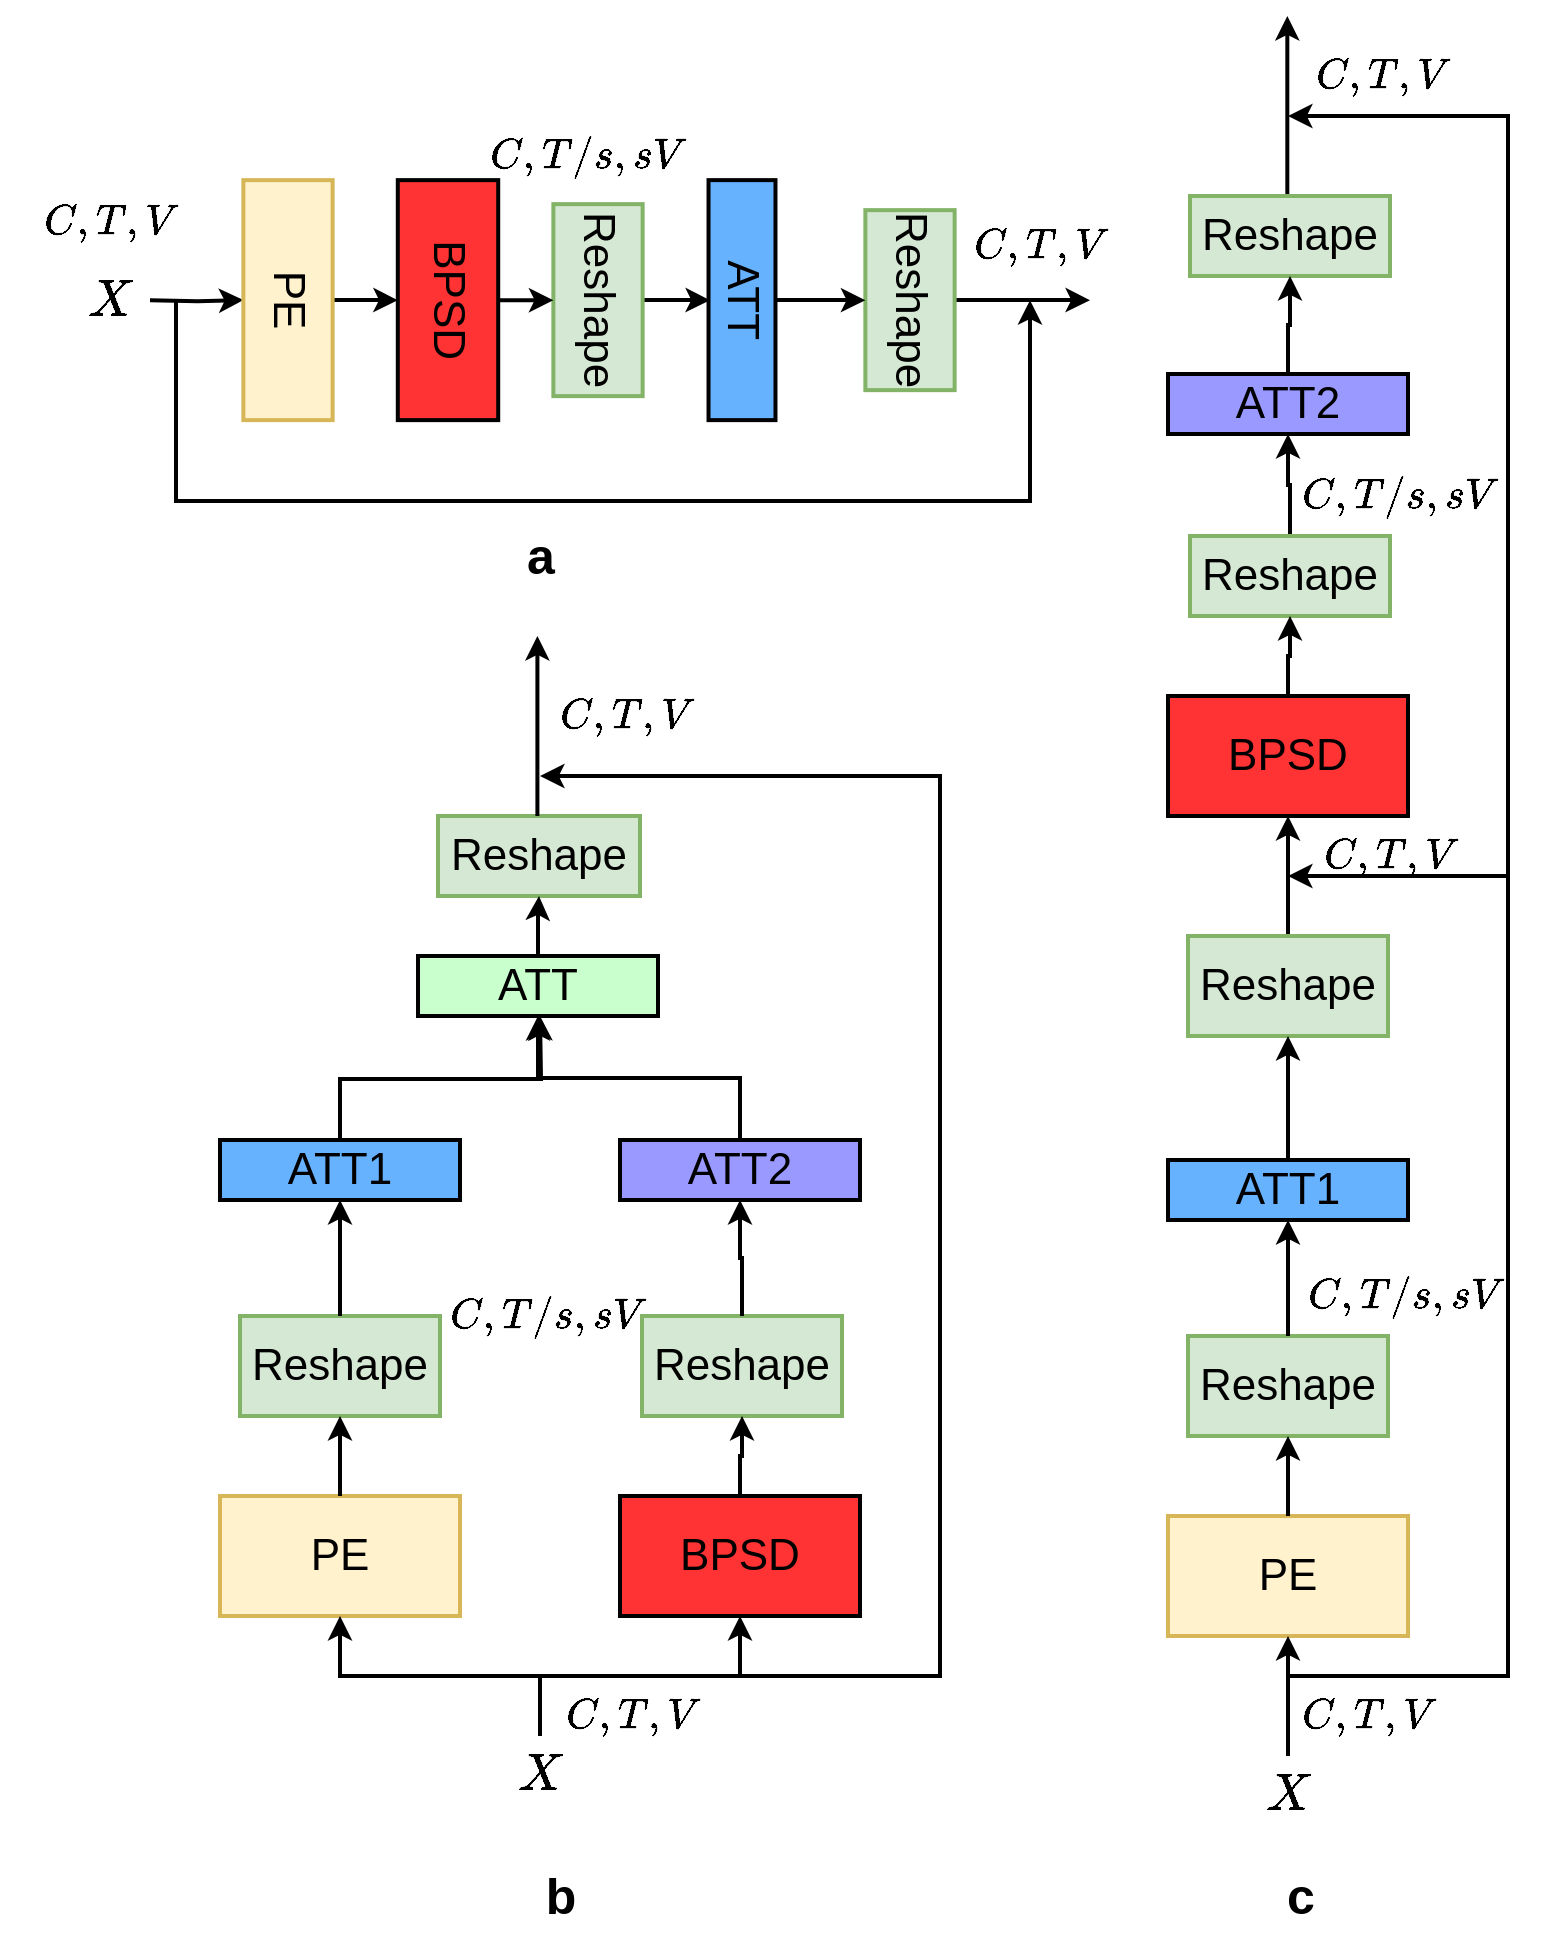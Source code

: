 <mxfile version="20.8.8" type="github">
  <diagram name="第 1 页" id="2OtK2I9S_7ce7mAN8M0d">
    <mxGraphModel dx="2206" dy="2258" grid="1" gridSize="10" guides="1" tooltips="1" connect="1" arrows="1" fold="1" page="1" pageScale="1" pageWidth="827" pageHeight="1169" math="1" shadow="0">
      <root>
        <mxCell id="0" />
        <mxCell id="1" parent="0" />
        <mxCell id="V5P2jXgz8SeRun-mOYAe-95" value="&lt;font style=&quot;font-size: 25px;&quot;&gt;&lt;b&gt;a&lt;/b&gt;&lt;/font&gt;" style="text;html=1;align=center;verticalAlign=middle;resizable=0;points=[];autosize=1;strokeColor=none;fillColor=none;fontSize=22;strokeWidth=2;" vertex="1" parent="1">
          <mxGeometry x="470" y="-230" width="40" height="40" as="geometry" />
        </mxCell>
        <mxCell id="V5P2jXgz8SeRun-mOYAe-96" value="&lt;font style=&quot;font-size: 25px;&quot;&gt;&lt;b&gt;b&lt;/b&gt;&lt;/font&gt;" style="text;html=1;align=center;verticalAlign=middle;resizable=0;points=[];autosize=1;strokeColor=none;fillColor=none;fontSize=22;strokeWidth=2;" vertex="1" parent="1">
          <mxGeometry x="480" y="440" width="40" height="40" as="geometry" />
        </mxCell>
        <mxCell id="V5P2jXgz8SeRun-mOYAe-91" value="" style="group;fontSize=22;strokeColor=none;strokeWidth=2;" vertex="1" connectable="0" parent="1">
          <mxGeometry x="235" y="-430" width="570" height="192.5" as="geometry" />
        </mxCell>
        <mxCell id="V5P2jXgz8SeRun-mOYAe-57" value="" style="edgeStyle=orthogonalEdgeStyle;rounded=0;orthogonalLoop=1;jettySize=auto;html=1;fontSize=22;entryX=0.5;entryY=1;entryDx=0;entryDy=0;strokeWidth=2;" edge="1" parent="V5P2jXgz8SeRun-mOYAe-91" target="V5P2jXgz8SeRun-mOYAe-63">
          <mxGeometry relative="1" as="geometry">
            <mxPoint x="60" y="92.065" as="sourcePoint" />
            <mxPoint x="154" y="92.065" as="targetPoint" />
          </mxGeometry>
        </mxCell>
        <mxCell id="V5P2jXgz8SeRun-mOYAe-55" value="" style="endArrow=classic;html=1;rounded=0;fontSize=22;strokeWidth=2;" edge="1" parent="V5P2jXgz8SeRun-mOYAe-91">
          <mxGeometry width="50" height="50" relative="1" as="geometry">
            <mxPoint x="73" y="92.065" as="sourcePoint" />
            <mxPoint x="500" y="92.065" as="targetPoint" />
            <Array as="points">
              <mxPoint x="73" y="192.5" />
              <mxPoint x="240" y="192.5" />
              <mxPoint x="500" y="192.5" />
            </Array>
          </mxGeometry>
        </mxCell>
        <mxCell id="V5P2jXgz8SeRun-mOYAe-83" style="edgeStyle=orthogonalEdgeStyle;rounded=0;orthogonalLoop=1;jettySize=auto;html=1;fontSize=22;strokeWidth=2;" edge="1" parent="V5P2jXgz8SeRun-mOYAe-91" source="V5P2jXgz8SeRun-mOYAe-60">
          <mxGeometry relative="1" as="geometry">
            <mxPoint x="340" y="92.065" as="targetPoint" />
          </mxGeometry>
        </mxCell>
        <mxCell id="V5P2jXgz8SeRun-mOYAe-60" value="&lt;font style=&quot;font-size: 22px;&quot;&gt;Reshape&lt;/font&gt;" style="rounded=0;whiteSpace=wrap;html=1;rotation=90;fillColor=#d5e8d4;strokeColor=#82b366;fontSize=22;strokeWidth=2;" vertex="1" parent="V5P2jXgz8SeRun-mOYAe-91">
          <mxGeometry x="236" y="69.746" width="96.0" height="44.638" as="geometry" />
        </mxCell>
        <mxCell id="V5P2jXgz8SeRun-mOYAe-71" style="edgeStyle=orthogonalEdgeStyle;rounded=0;orthogonalLoop=1;jettySize=auto;html=1;fontSize=22;strokeWidth=2;" edge="1" parent="V5P2jXgz8SeRun-mOYAe-91" source="V5P2jXgz8SeRun-mOYAe-61">
          <mxGeometry relative="1" as="geometry">
            <mxPoint x="530" y="92.065" as="targetPoint" />
          </mxGeometry>
        </mxCell>
        <mxCell id="V5P2jXgz8SeRun-mOYAe-61" value="&lt;font style=&quot;font-size: 22px;&quot;&gt;Reshape&lt;/font&gt;" style="rounded=0;whiteSpace=wrap;html=1;rotation=90;fillColor=#d5e8d4;strokeColor=#82b366;fontSize=22;strokeWidth=2;" vertex="1" parent="V5P2jXgz8SeRun-mOYAe-91">
          <mxGeometry x="395" y="69.746" width="90" height="44.638" as="geometry" />
        </mxCell>
        <mxCell id="V5P2jXgz8SeRun-mOYAe-82" style="edgeStyle=orthogonalEdgeStyle;rounded=0;orthogonalLoop=1;jettySize=auto;html=1;entryX=0.5;entryY=1;entryDx=0;entryDy=0;fontSize=22;strokeWidth=2;" edge="1" parent="V5P2jXgz8SeRun-mOYAe-91" source="V5P2jXgz8SeRun-mOYAe-62" target="V5P2jXgz8SeRun-mOYAe-60">
          <mxGeometry relative="1" as="geometry" />
        </mxCell>
        <mxCell id="V5P2jXgz8SeRun-mOYAe-62" value="&lt;font style=&quot;font-size: 22px;&quot;&gt;BPSD&lt;/font&gt;" style="rounded=0;whiteSpace=wrap;html=1;rotation=90;fillColor=#FF3333;fontSize=22;strokeWidth=2;" vertex="1" parent="V5P2jXgz8SeRun-mOYAe-91">
          <mxGeometry x="149" y="66.957" width="120" height="50.217" as="geometry" />
        </mxCell>
        <mxCell id="V5P2jXgz8SeRun-mOYAe-64" style="edgeStyle=orthogonalEdgeStyle;rounded=0;orthogonalLoop=1;jettySize=auto;html=1;entryX=0.5;entryY=1;entryDx=0;entryDy=0;fontSize=22;strokeWidth=2;" edge="1" parent="V5P2jXgz8SeRun-mOYAe-91" source="V5P2jXgz8SeRun-mOYAe-63" target="V5P2jXgz8SeRun-mOYAe-62">
          <mxGeometry relative="1" as="geometry" />
        </mxCell>
        <mxCell id="V5P2jXgz8SeRun-mOYAe-63" value="&lt;font style=&quot;font-size: 22px;&quot;&gt;PE&lt;/font&gt;" style="rounded=0;whiteSpace=wrap;html=1;rotation=90;fillColor=#fff2cc;strokeColor=#d6b656;fontSize=22;strokeWidth=2;" vertex="1" parent="V5P2jXgz8SeRun-mOYAe-91">
          <mxGeometry x="69" y="69.746" width="120" height="44.638" as="geometry" />
        </mxCell>
        <mxCell id="V5P2jXgz8SeRun-mOYAe-69" style="edgeStyle=orthogonalEdgeStyle;rounded=0;orthogonalLoop=1;jettySize=auto;html=1;entryX=0.5;entryY=1;entryDx=0;entryDy=0;fontSize=22;strokeWidth=2;" edge="1" parent="V5P2jXgz8SeRun-mOYAe-91" source="V5P2jXgz8SeRun-mOYAe-65" target="V5P2jXgz8SeRun-mOYAe-61">
          <mxGeometry relative="1" as="geometry" />
        </mxCell>
        <mxCell id="V5P2jXgz8SeRun-mOYAe-65" value="&lt;font style=&quot;font-size: 22px;&quot;&gt;ATT&lt;/font&gt;" style="rounded=0;whiteSpace=wrap;html=1;rotation=90;fillColor=#66B2FF;fontSize=22;strokeWidth=2;" vertex="1" parent="V5P2jXgz8SeRun-mOYAe-91">
          <mxGeometry x="296" y="75.326" width="120" height="33.478" as="geometry" />
        </mxCell>
        <mxCell id="V5P2jXgz8SeRun-mOYAe-75" value="&lt;font style=&quot;font-size: 18px;&quot;&gt;$$C,T,V$$&lt;/font&gt;" style="text;html=1;align=center;verticalAlign=middle;resizable=0;points=[];autosize=1;strokeColor=none;fillColor=none;fontSize=22;strokeWidth=2;" vertex="1" parent="V5P2jXgz8SeRun-mOYAe-91">
          <mxGeometry x="-15" y="32.533" width="110" height="40" as="geometry" />
        </mxCell>
        <mxCell id="V5P2jXgz8SeRun-mOYAe-84" value="&lt;font style=&quot;font-size: 18px;&quot;&gt;$$C,T/s,sV$$&lt;/font&gt;" style="text;html=1;align=center;verticalAlign=middle;resizable=0;points=[];autosize=1;strokeColor=none;fillColor=none;fontSize=22;strokeWidth=2;" vertex="1" parent="V5P2jXgz8SeRun-mOYAe-91">
          <mxGeometry x="214" width="130" height="40" as="geometry" />
        </mxCell>
        <mxCell id="V5P2jXgz8SeRun-mOYAe-86" value="&lt;font style=&quot;font-size: 18px;&quot;&gt;$$C,T,V$$&lt;/font&gt;" style="text;html=1;align=center;verticalAlign=middle;resizable=0;points=[];autosize=1;strokeColor=none;fillColor=none;fontSize=22;strokeWidth=2;" vertex="1" parent="V5P2jXgz8SeRun-mOYAe-91">
          <mxGeometry x="450" y="44.638" width="110" height="40" as="geometry" />
        </mxCell>
        <mxCell id="V5P2jXgz8SeRun-mOYAe-90" value="&lt;font style=&quot;font-size: 22px;&quot;&gt;$$X$$&lt;/font&gt;" style="text;html=1;align=center;verticalAlign=middle;resizable=0;points=[];autosize=1;strokeColor=none;fillColor=none;fontSize=22;strokeWidth=2;" vertex="1" parent="V5P2jXgz8SeRun-mOYAe-91">
          <mxGeometry x="-5" y="72.536" width="90" height="40" as="geometry" />
        </mxCell>
        <mxCell id="V5P2jXgz8SeRun-mOYAe-92" value="" style="group;fontSize=22;strokeWidth=2;" vertex="1" connectable="0" parent="1">
          <mxGeometry x="330" y="-170" width="360" height="590" as="geometry" />
        </mxCell>
        <mxCell id="V5P2jXgz8SeRun-mOYAe-25" value="&lt;font style=&quot;font-size: 22px;&quot;&gt;PE&lt;/font&gt;" style="rounded=0;whiteSpace=wrap;html=1;fillColor=#fff2cc;strokeColor=#d6b656;fontSize=22;strokeWidth=2;" vertex="1" parent="V5P2jXgz8SeRun-mOYAe-92">
          <mxGeometry y="430" width="120" height="60" as="geometry" />
        </mxCell>
        <mxCell id="V5P2jXgz8SeRun-mOYAe-26" value="&lt;font style=&quot;font-size: 22px;&quot;&gt;BPSD&lt;/font&gt;" style="rounded=0;whiteSpace=wrap;html=1;fillColor=#FF3333;fontSize=22;strokeWidth=2;" vertex="1" parent="V5P2jXgz8SeRun-mOYAe-92">
          <mxGeometry x="200.0" y="430" width="120" height="60" as="geometry" />
        </mxCell>
        <mxCell id="V5P2jXgz8SeRun-mOYAe-28" value="" style="endArrow=classic;html=1;rounded=0;fontSize=22;entryX=0.5;entryY=1;entryDx=0;entryDy=0;strokeWidth=2;" edge="1" parent="V5P2jXgz8SeRun-mOYAe-92" target="V5P2jXgz8SeRun-mOYAe-25">
          <mxGeometry width="50" height="50" relative="1" as="geometry">
            <mxPoint x="160" y="550" as="sourcePoint" />
            <mxPoint x="20" y="520" as="targetPoint" />
            <Array as="points">
              <mxPoint x="160" y="520" />
              <mxPoint x="60" y="520" />
            </Array>
          </mxGeometry>
        </mxCell>
        <mxCell id="V5P2jXgz8SeRun-mOYAe-29" value="" style="endArrow=classic;html=1;rounded=0;fontSize=22;entryX=0.5;entryY=1;entryDx=0;entryDy=0;strokeWidth=2;" edge="1" parent="V5P2jXgz8SeRun-mOYAe-92" target="V5P2jXgz8SeRun-mOYAe-26">
          <mxGeometry width="50" height="50" relative="1" as="geometry">
            <mxPoint x="170" y="520" as="sourcePoint" />
            <mxPoint x="70.0" y="500.0" as="targetPoint" />
            <Array as="points">
              <mxPoint x="160" y="520" />
              <mxPoint x="170" y="520" />
              <mxPoint x="260" y="520" />
            </Array>
          </mxGeometry>
        </mxCell>
        <mxCell id="V5P2jXgz8SeRun-mOYAe-30" value="&lt;font style=&quot;font-size: 22px;&quot;&gt;Reshape&lt;/font&gt;" style="rounded=0;whiteSpace=wrap;html=1;fillColor=#d5e8d4;strokeColor=#82b366;fontSize=22;strokeWidth=2;" vertex="1" parent="V5P2jXgz8SeRun-mOYAe-92">
          <mxGeometry x="10" y="340" width="100.0" height="50" as="geometry" />
        </mxCell>
        <mxCell id="V5P2jXgz8SeRun-mOYAe-32" value="" style="edgeStyle=orthogonalEdgeStyle;rounded=0;orthogonalLoop=1;jettySize=auto;html=1;fontSize=22;strokeWidth=2;" edge="1" parent="V5P2jXgz8SeRun-mOYAe-92" source="V5P2jXgz8SeRun-mOYAe-25" target="V5P2jXgz8SeRun-mOYAe-30">
          <mxGeometry relative="1" as="geometry" />
        </mxCell>
        <mxCell id="V5P2jXgz8SeRun-mOYAe-31" value="&lt;font style=&quot;font-size: 22px;&quot;&gt;Reshape&lt;/font&gt;" style="rounded=0;whiteSpace=wrap;html=1;fillColor=#d5e8d4;strokeColor=#82b366;fontSize=22;strokeWidth=2;" vertex="1" parent="V5P2jXgz8SeRun-mOYAe-92">
          <mxGeometry x="211" y="340" width="100.0" height="50" as="geometry" />
        </mxCell>
        <mxCell id="V5P2jXgz8SeRun-mOYAe-33" value="" style="edgeStyle=orthogonalEdgeStyle;rounded=0;orthogonalLoop=1;jettySize=auto;html=1;fontSize=22;strokeWidth=2;" edge="1" parent="V5P2jXgz8SeRun-mOYAe-92" source="V5P2jXgz8SeRun-mOYAe-26" target="V5P2jXgz8SeRun-mOYAe-31">
          <mxGeometry relative="1" as="geometry" />
        </mxCell>
        <mxCell id="V5P2jXgz8SeRun-mOYAe-40" style="edgeStyle=orthogonalEdgeStyle;rounded=0;orthogonalLoop=1;jettySize=auto;html=1;fontSize=22;exitX=0.5;exitY=0;exitDx=0;exitDy=0;strokeWidth=2;" edge="1" parent="V5P2jXgz8SeRun-mOYAe-92" source="V5P2jXgz8SeRun-mOYAe-34">
          <mxGeometry relative="1" as="geometry">
            <mxPoint x="160" y="190" as="targetPoint" />
          </mxGeometry>
        </mxCell>
        <mxCell id="V5P2jXgz8SeRun-mOYAe-34" value="&lt;font style=&quot;font-size: 22px;&quot;&gt;ATT1&lt;/font&gt;" style="rounded=0;whiteSpace=wrap;html=1;fillColor=#66B2FF;fontSize=22;strokeWidth=2;" vertex="1" parent="V5P2jXgz8SeRun-mOYAe-92">
          <mxGeometry y="252" width="120" height="30" as="geometry" />
        </mxCell>
        <mxCell id="V5P2jXgz8SeRun-mOYAe-35" value="" style="edgeStyle=orthogonalEdgeStyle;rounded=0;orthogonalLoop=1;jettySize=auto;html=1;fontSize=22;strokeWidth=2;" edge="1" parent="V5P2jXgz8SeRun-mOYAe-92" source="V5P2jXgz8SeRun-mOYAe-30" target="V5P2jXgz8SeRun-mOYAe-34">
          <mxGeometry relative="1" as="geometry" />
        </mxCell>
        <mxCell id="V5P2jXgz8SeRun-mOYAe-36" value="&lt;font style=&quot;font-size: 22px;&quot;&gt;ATT2&lt;/font&gt;" style="rounded=0;whiteSpace=wrap;html=1;fillColor=#9999FF;fontSize=22;strokeWidth=2;" vertex="1" parent="V5P2jXgz8SeRun-mOYAe-92">
          <mxGeometry x="200.0" y="252" width="120" height="30" as="geometry" />
        </mxCell>
        <mxCell id="V5P2jXgz8SeRun-mOYAe-37" value="" style="edgeStyle=orthogonalEdgeStyle;rounded=0;orthogonalLoop=1;jettySize=auto;html=1;fontSize=22;strokeWidth=2;" edge="1" parent="V5P2jXgz8SeRun-mOYAe-92" source="V5P2jXgz8SeRun-mOYAe-31" target="V5P2jXgz8SeRun-mOYAe-36">
          <mxGeometry relative="1" as="geometry" />
        </mxCell>
        <mxCell id="V5P2jXgz8SeRun-mOYAe-38" value="&lt;font style=&quot;font-size: 22px;&quot;&gt;ATT&lt;/font&gt;" style="rounded=0;whiteSpace=wrap;html=1;fillColor=#C9FFCD;fontSize=22;strokeWidth=2;" vertex="1" parent="V5P2jXgz8SeRun-mOYAe-92">
          <mxGeometry x="99" y="160" width="120" height="30" as="geometry" />
        </mxCell>
        <mxCell id="V5P2jXgz8SeRun-mOYAe-39" style="edgeStyle=orthogonalEdgeStyle;rounded=0;orthogonalLoop=1;jettySize=auto;html=1;entryX=0.5;entryY=1;entryDx=0;entryDy=0;fontSize=22;strokeWidth=2;" edge="1" parent="V5P2jXgz8SeRun-mOYAe-92" source="V5P2jXgz8SeRun-mOYAe-36" target="V5P2jXgz8SeRun-mOYAe-38">
          <mxGeometry relative="1" as="geometry" />
        </mxCell>
        <mxCell id="V5P2jXgz8SeRun-mOYAe-41" value="&lt;font style=&quot;font-size: 22px;&quot;&gt;Reshape&lt;/font&gt;" style="rounded=0;whiteSpace=wrap;html=1;fillColor=#d5e8d4;strokeColor=#82b366;fontSize=22;strokeWidth=2;" vertex="1" parent="V5P2jXgz8SeRun-mOYAe-92">
          <mxGeometry x="109" y="90" width="101" height="40" as="geometry" />
        </mxCell>
        <mxCell id="V5P2jXgz8SeRun-mOYAe-42" value="" style="edgeStyle=orthogonalEdgeStyle;rounded=0;orthogonalLoop=1;jettySize=auto;html=1;fontSize=22;strokeWidth=2;" edge="1" parent="V5P2jXgz8SeRun-mOYAe-92" source="V5P2jXgz8SeRun-mOYAe-38" target="V5P2jXgz8SeRun-mOYAe-41">
          <mxGeometry relative="1" as="geometry" />
        </mxCell>
        <mxCell id="V5P2jXgz8SeRun-mOYAe-44" value="" style="endArrow=classic;html=1;rounded=0;fontSize=22;strokeWidth=2;" edge="1" parent="V5P2jXgz8SeRun-mOYAe-92">
          <mxGeometry width="50" height="50" relative="1" as="geometry">
            <mxPoint x="158.7" y="90" as="sourcePoint" />
            <mxPoint x="158.7" as="targetPoint" />
          </mxGeometry>
        </mxCell>
        <mxCell id="V5P2jXgz8SeRun-mOYAe-45" value="" style="endArrow=classic;html=1;rounded=0;fontSize=22;strokeWidth=2;" edge="1" parent="V5P2jXgz8SeRun-mOYAe-92">
          <mxGeometry width="50" height="50" relative="1" as="geometry">
            <mxPoint x="250" y="520" as="sourcePoint" />
            <mxPoint x="160" y="70" as="targetPoint" />
            <Array as="points">
              <mxPoint x="360" y="520" />
              <mxPoint x="360" y="300" />
              <mxPoint x="360" y="70" />
            </Array>
          </mxGeometry>
        </mxCell>
        <mxCell id="V5P2jXgz8SeRun-mOYAe-74" value="&lt;font style=&quot;font-size: 18px;&quot;&gt;$$C,T,V$$&lt;/font&gt;" style="text;html=1;align=center;verticalAlign=middle;resizable=0;points=[];autosize=1;strokeColor=none;fillColor=none;fontSize=22;strokeWidth=2;" vertex="1" parent="V5P2jXgz8SeRun-mOYAe-92">
          <mxGeometry x="151" y="520" width="110" height="40" as="geometry" />
        </mxCell>
        <mxCell id="V5P2jXgz8SeRun-mOYAe-87" value="&lt;font style=&quot;font-size: 18px;&quot;&gt;$$C,T/s,sV$$&lt;/font&gt;" style="text;html=1;align=center;verticalAlign=middle;resizable=0;points=[];autosize=1;strokeColor=none;fillColor=none;fontSize=22;strokeWidth=2;" vertex="1" parent="V5P2jXgz8SeRun-mOYAe-92">
          <mxGeometry x="99" y="320" width="130" height="40" as="geometry" />
        </mxCell>
        <mxCell id="V5P2jXgz8SeRun-mOYAe-88" value="&lt;font style=&quot;font-size: 18px;&quot;&gt;$$C,T,V$$&lt;/font&gt;" style="text;html=1;align=center;verticalAlign=middle;resizable=0;points=[];autosize=1;strokeColor=none;fillColor=none;fontSize=22;strokeWidth=2;" vertex="1" parent="V5P2jXgz8SeRun-mOYAe-92">
          <mxGeometry x="148" y="20" width="110" height="40" as="geometry" />
        </mxCell>
        <mxCell id="V5P2jXgz8SeRun-mOYAe-89" value="&lt;font style=&quot;font-size: 22px;&quot;&gt;$$X$$&lt;/font&gt;" style="text;html=1;align=center;verticalAlign=middle;resizable=0;points=[];autosize=1;strokeColor=none;fillColor=none;fontSize=22;strokeWidth=2;" vertex="1" parent="V5P2jXgz8SeRun-mOYAe-92">
          <mxGeometry x="115" y="550" width="90" height="40" as="geometry" />
        </mxCell>
        <mxCell id="V5P2jXgz8SeRun-mOYAe-93" value="" style="group;fontSize=22;strokeWidth=2;" vertex="1" connectable="0" parent="1">
          <mxGeometry x="804" y="-480" width="191" height="910" as="geometry" />
        </mxCell>
        <mxCell id="V5P2jXgz8SeRun-mOYAe-1" value="&lt;font style=&quot;font-size: 22px;&quot;&gt;PE&lt;/font&gt;" style="rounded=0;whiteSpace=wrap;html=1;fillColor=#fff2cc;strokeColor=#d6b656;fontSize=22;strokeWidth=2;" vertex="1" parent="V5P2jXgz8SeRun-mOYAe-93">
          <mxGeometry y="750" width="120" height="60" as="geometry" />
        </mxCell>
        <mxCell id="V5P2jXgz8SeRun-mOYAe-3" style="edgeStyle=orthogonalEdgeStyle;rounded=0;orthogonalLoop=1;jettySize=auto;html=1;entryX=0.5;entryY=1;entryDx=0;entryDy=0;fontSize=22;strokeWidth=2;" edge="1" parent="V5P2jXgz8SeRun-mOYAe-93" source="V5P2jXgz8SeRun-mOYAe-2" target="V5P2jXgz8SeRun-mOYAe-1">
          <mxGeometry relative="1" as="geometry" />
        </mxCell>
        <mxCell id="V5P2jXgz8SeRun-mOYAe-2" value="&lt;font style=&quot;font-size: 22px;&quot;&gt;$$X$$&lt;/font&gt;" style="text;html=1;align=center;verticalAlign=middle;resizable=0;points=[];autosize=1;strokeColor=none;fillColor=none;fontSize=22;strokeWidth=2;" vertex="1" parent="V5P2jXgz8SeRun-mOYAe-93">
          <mxGeometry x="15" y="870" width="90" height="40" as="geometry" />
        </mxCell>
        <mxCell id="V5P2jXgz8SeRun-mOYAe-4" value="&lt;font style=&quot;font-size: 22px;&quot;&gt;Reshape&lt;/font&gt;" style="rounded=0;whiteSpace=wrap;html=1;fillColor=#d5e8d4;strokeColor=#82b366;fontSize=22;strokeWidth=2;" vertex="1" parent="V5P2jXgz8SeRun-mOYAe-93">
          <mxGeometry x="10" y="660" width="100.0" height="50" as="geometry" />
        </mxCell>
        <mxCell id="V5P2jXgz8SeRun-mOYAe-5" style="edgeStyle=orthogonalEdgeStyle;rounded=0;orthogonalLoop=1;jettySize=auto;html=1;entryX=0.5;entryY=1;entryDx=0;entryDy=0;fontSize=22;strokeWidth=2;" edge="1" parent="V5P2jXgz8SeRun-mOYAe-93" source="V5P2jXgz8SeRun-mOYAe-1" target="V5P2jXgz8SeRun-mOYAe-4">
          <mxGeometry relative="1" as="geometry" />
        </mxCell>
        <mxCell id="V5P2jXgz8SeRun-mOYAe-6" value="&lt;font style=&quot;font-size: 22px;&quot;&gt;ATT1&lt;/font&gt;" style="rounded=0;whiteSpace=wrap;html=1;fillColor=#66B2FF;fontSize=22;strokeWidth=2;" vertex="1" parent="V5P2jXgz8SeRun-mOYAe-93">
          <mxGeometry y="572" width="120" height="30" as="geometry" />
        </mxCell>
        <mxCell id="V5P2jXgz8SeRun-mOYAe-7" style="edgeStyle=orthogonalEdgeStyle;rounded=0;orthogonalLoop=1;jettySize=auto;html=1;exitX=0.5;exitY=0;exitDx=0;exitDy=0;fontSize=22;strokeWidth=2;" edge="1" parent="V5P2jXgz8SeRun-mOYAe-93" source="V5P2jXgz8SeRun-mOYAe-4" target="V5P2jXgz8SeRun-mOYAe-6">
          <mxGeometry relative="1" as="geometry" />
        </mxCell>
        <mxCell id="V5P2jXgz8SeRun-mOYAe-8" value="&lt;font style=&quot;font-size: 22px;&quot;&gt;BPSD&lt;/font&gt;" style="rounded=0;whiteSpace=wrap;html=1;fillColor=#FF3333;fontSize=22;strokeWidth=2;" vertex="1" parent="V5P2jXgz8SeRun-mOYAe-93">
          <mxGeometry y="340" width="120" height="60" as="geometry" />
        </mxCell>
        <mxCell id="V5P2jXgz8SeRun-mOYAe-12" style="edgeStyle=orthogonalEdgeStyle;rounded=0;orthogonalLoop=1;jettySize=auto;html=1;entryX=0.5;entryY=1;entryDx=0;entryDy=0;fontSize=22;strokeWidth=2;" edge="1" parent="V5P2jXgz8SeRun-mOYAe-93" source="V5P2jXgz8SeRun-mOYAe-10" target="V5P2jXgz8SeRun-mOYAe-8">
          <mxGeometry relative="1" as="geometry" />
        </mxCell>
        <mxCell id="V5P2jXgz8SeRun-mOYAe-10" value="&lt;font style=&quot;font-size: 22px;&quot;&gt;Reshape&lt;/font&gt;" style="rounded=0;whiteSpace=wrap;html=1;fillColor=#d5e8d4;strokeColor=#82b366;fontSize=22;strokeWidth=2;" vertex="1" parent="V5P2jXgz8SeRun-mOYAe-93">
          <mxGeometry x="10" y="460" width="100.0" height="50" as="geometry" />
        </mxCell>
        <mxCell id="V5P2jXgz8SeRun-mOYAe-11" style="edgeStyle=orthogonalEdgeStyle;rounded=0;orthogonalLoop=1;jettySize=auto;html=1;entryX=0.5;entryY=1;entryDx=0;entryDy=0;fontSize=22;strokeWidth=2;" edge="1" parent="V5P2jXgz8SeRun-mOYAe-93" source="V5P2jXgz8SeRun-mOYAe-6" target="V5P2jXgz8SeRun-mOYAe-10">
          <mxGeometry relative="1" as="geometry" />
        </mxCell>
        <mxCell id="V5P2jXgz8SeRun-mOYAe-13" value="&lt;font style=&quot;font-size: 22px;&quot;&gt;ATT2&lt;/font&gt;" style="rounded=0;whiteSpace=wrap;html=1;fillColor=#9999FF;fontSize=22;strokeWidth=2;" vertex="1" parent="V5P2jXgz8SeRun-mOYAe-93">
          <mxGeometry y="179" width="120" height="30" as="geometry" />
        </mxCell>
        <mxCell id="V5P2jXgz8SeRun-mOYAe-15" value="" style="endArrow=classic;html=1;rounded=0;fontSize=22;strokeWidth=2;" edge="1" parent="V5P2jXgz8SeRun-mOYAe-93">
          <mxGeometry width="50" height="50" relative="1" as="geometry">
            <mxPoint x="60" y="830" as="sourcePoint" />
            <mxPoint x="60" y="50" as="targetPoint" />
            <Array as="points">
              <mxPoint x="170" y="830" />
              <mxPoint x="170" y="50" />
            </Array>
          </mxGeometry>
        </mxCell>
        <mxCell id="V5P2jXgz8SeRun-mOYAe-16" value="" style="endArrow=classic;html=1;rounded=0;fontSize=22;strokeWidth=2;" edge="1" parent="V5P2jXgz8SeRun-mOYAe-93">
          <mxGeometry width="50" height="50" relative="1" as="geometry">
            <mxPoint x="59.66" y="90" as="sourcePoint" />
            <mxPoint x="59.66" as="targetPoint" />
          </mxGeometry>
        </mxCell>
        <mxCell id="V5P2jXgz8SeRun-mOYAe-17" value="" style="endArrow=classic;html=1;rounded=0;fontSize=22;strokeWidth=2;" edge="1" parent="V5P2jXgz8SeRun-mOYAe-93">
          <mxGeometry width="50" height="50" relative="1" as="geometry">
            <mxPoint x="170" y="430" as="sourcePoint" />
            <mxPoint x="60" y="430" as="targetPoint" />
          </mxGeometry>
        </mxCell>
        <mxCell id="V5P2jXgz8SeRun-mOYAe-22" value="" style="edgeStyle=orthogonalEdgeStyle;rounded=0;orthogonalLoop=1;jettySize=auto;html=1;fontSize=22;strokeWidth=2;" edge="1" parent="V5P2jXgz8SeRun-mOYAe-93" source="V5P2jXgz8SeRun-mOYAe-18" target="V5P2jXgz8SeRun-mOYAe-13">
          <mxGeometry relative="1" as="geometry" />
        </mxCell>
        <mxCell id="V5P2jXgz8SeRun-mOYAe-18" value="&lt;font style=&quot;font-size: 22px;&quot;&gt;Reshape&lt;/font&gt;" style="rounded=0;whiteSpace=wrap;html=1;fillColor=#d5e8d4;strokeColor=#82b366;fontSize=22;strokeWidth=2;" vertex="1" parent="V5P2jXgz8SeRun-mOYAe-93">
          <mxGeometry x="11" y="260" width="100.0" height="40" as="geometry" />
        </mxCell>
        <mxCell id="V5P2jXgz8SeRun-mOYAe-20" style="edgeStyle=orthogonalEdgeStyle;rounded=0;orthogonalLoop=1;jettySize=auto;html=1;entryX=0.5;entryY=1;entryDx=0;entryDy=0;fontSize=22;strokeWidth=2;" edge="1" parent="V5P2jXgz8SeRun-mOYAe-93" source="V5P2jXgz8SeRun-mOYAe-8" target="V5P2jXgz8SeRun-mOYAe-18">
          <mxGeometry relative="1" as="geometry" />
        </mxCell>
        <mxCell id="V5P2jXgz8SeRun-mOYAe-23" value="&lt;font style=&quot;font-size: 22px;&quot;&gt;Reshape&lt;/font&gt;" style="rounded=0;whiteSpace=wrap;html=1;fillColor=#d5e8d4;strokeColor=#82b366;fontSize=22;strokeWidth=2;" vertex="1" parent="V5P2jXgz8SeRun-mOYAe-93">
          <mxGeometry x="11" y="90" width="100.0" height="40" as="geometry" />
        </mxCell>
        <mxCell id="V5P2jXgz8SeRun-mOYAe-24" value="" style="edgeStyle=orthogonalEdgeStyle;rounded=0;orthogonalLoop=1;jettySize=auto;html=1;fontSize=22;strokeWidth=2;" edge="1" parent="V5P2jXgz8SeRun-mOYAe-93" source="V5P2jXgz8SeRun-mOYAe-13" target="V5P2jXgz8SeRun-mOYAe-23">
          <mxGeometry relative="1" as="geometry" />
        </mxCell>
        <mxCell id="V5P2jXgz8SeRun-mOYAe-72" value="&lt;font style=&quot;font-size: 18px;&quot;&gt;$$C,T,V$$&lt;/font&gt;" style="text;html=1;align=center;verticalAlign=middle;resizable=0;points=[];autosize=1;strokeColor=none;fillColor=none;fontSize=22;strokeWidth=2;" vertex="1" parent="V5P2jXgz8SeRun-mOYAe-93">
          <mxGeometry x="45.0" y="830" width="110" height="40" as="geometry" />
        </mxCell>
        <mxCell id="V5P2jXgz8SeRun-mOYAe-73" value="&lt;font style=&quot;font-size: 18px;&quot;&gt;$$C,T/s,sV$$&lt;/font&gt;" style="text;html=1;align=center;verticalAlign=middle;resizable=0;points=[];autosize=1;strokeColor=none;fillColor=none;fontSize=22;strokeWidth=2;" vertex="1" parent="V5P2jXgz8SeRun-mOYAe-93">
          <mxGeometry x="54" y="620" width="130" height="40" as="geometry" />
        </mxCell>
        <mxCell id="V5P2jXgz8SeRun-mOYAe-77" value="&lt;font style=&quot;font-size: 18px;&quot;&gt;$$C,T,V$$&lt;/font&gt;" style="text;html=1;align=center;verticalAlign=middle;resizable=0;points=[];autosize=1;strokeColor=none;fillColor=none;fontSize=22;strokeWidth=2;" vertex="1" parent="V5P2jXgz8SeRun-mOYAe-93">
          <mxGeometry x="56" y="400" width="110" height="40" as="geometry" />
        </mxCell>
        <mxCell id="V5P2jXgz8SeRun-mOYAe-79" value="&lt;font style=&quot;font-size: 18px;&quot;&gt;$$C,T/s,sV$$&lt;/font&gt;" style="text;html=1;align=center;verticalAlign=middle;resizable=0;points=[];autosize=1;strokeColor=none;fillColor=none;fontSize=22;strokeWidth=2;" vertex="1" parent="V5P2jXgz8SeRun-mOYAe-93">
          <mxGeometry x="51" y="220" width="130" height="40" as="geometry" />
        </mxCell>
        <mxCell id="V5P2jXgz8SeRun-mOYAe-80" value="&lt;font style=&quot;font-size: 18px;&quot;&gt;$$C,T,V$$&lt;/font&gt;" style="text;html=1;align=center;verticalAlign=middle;resizable=0;points=[];autosize=1;strokeColor=none;fillColor=none;fontSize=22;strokeWidth=2;" vertex="1" parent="V5P2jXgz8SeRun-mOYAe-93">
          <mxGeometry x="52" y="10" width="110" height="40" as="geometry" />
        </mxCell>
        <mxCell id="V5P2jXgz8SeRun-mOYAe-97" value="&lt;font style=&quot;font-size: 25px;&quot;&gt;&lt;b&gt;c&lt;/b&gt;&lt;/font&gt;" style="text;html=1;align=center;verticalAlign=middle;resizable=0;points=[];autosize=1;strokeColor=none;fillColor=none;fontSize=22;strokeWidth=2;" vertex="1" parent="1">
          <mxGeometry x="850" y="440" width="40" height="40" as="geometry" />
        </mxCell>
      </root>
    </mxGraphModel>
  </diagram>
</mxfile>
